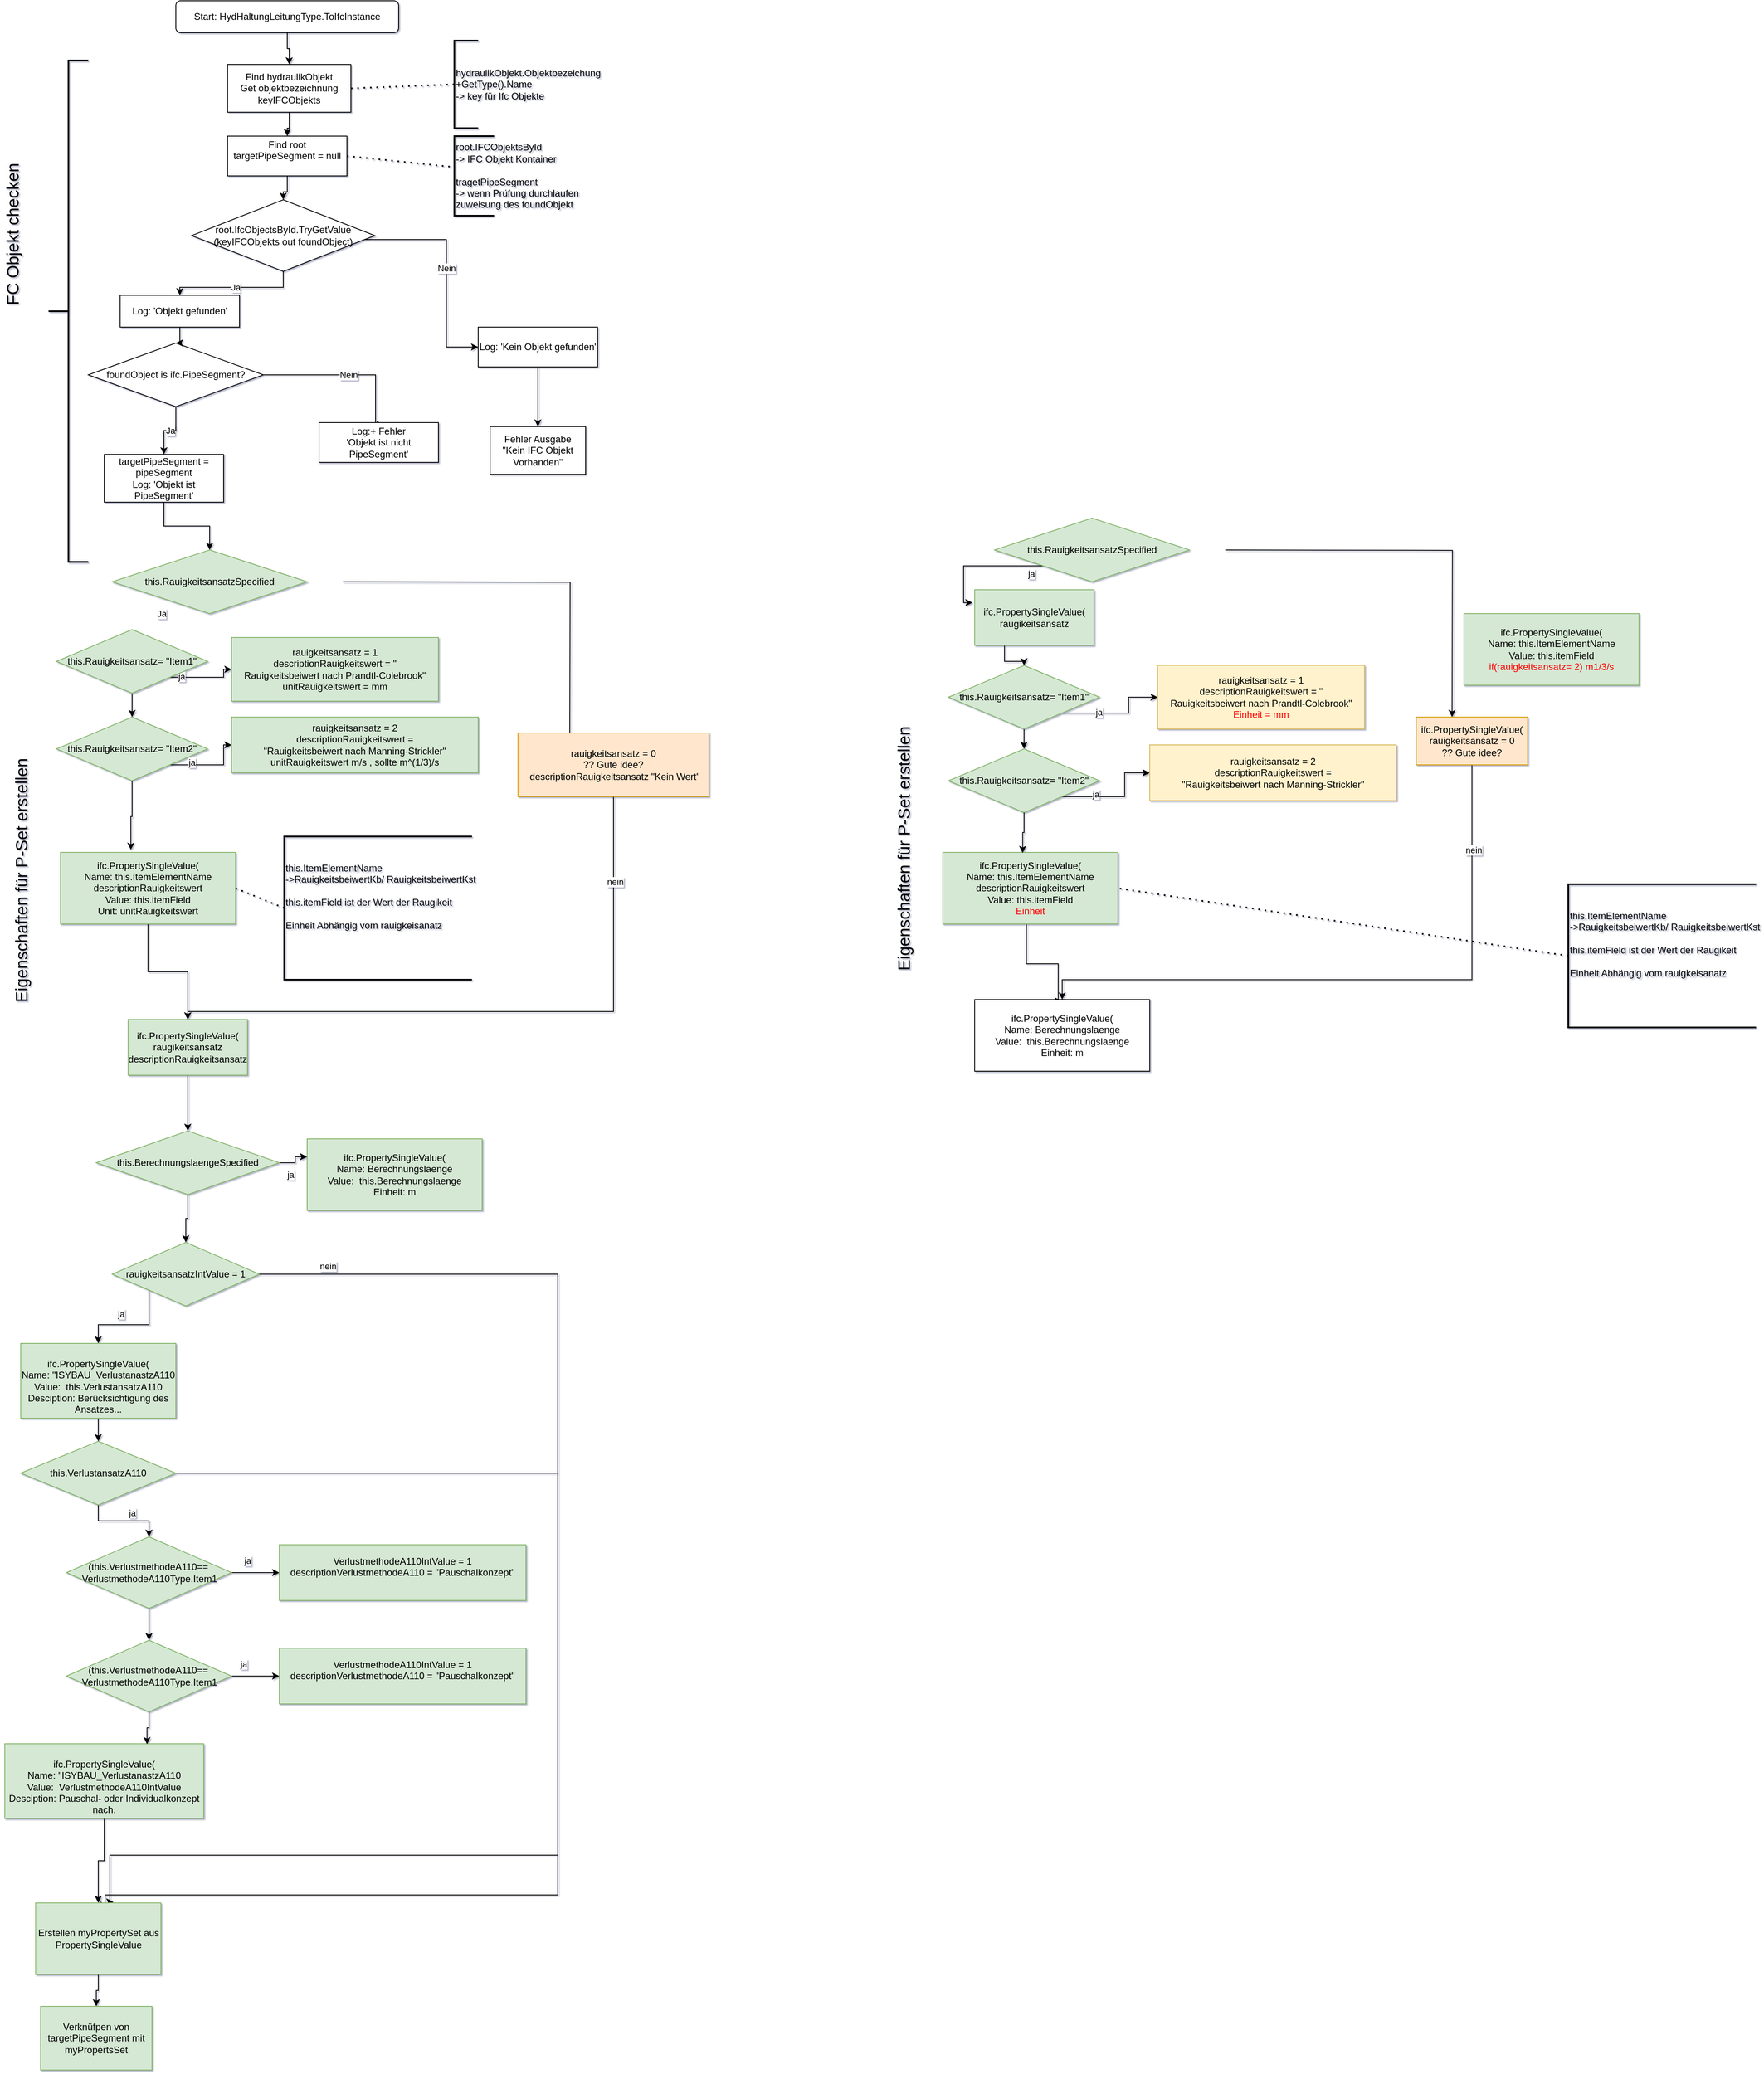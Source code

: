 <mxfile version="27.0.6">
  <diagram name="Page-1" id="I6leB8wDlI7fggWU5JeS">
    <mxGraphModel dx="1090" dy="679" grid="1" gridSize="10" guides="1" tooltips="1" connect="1" arrows="1" fold="1" page="1" pageScale="1" pageWidth="827" pageHeight="1169" math="0" shadow="1">
      <root>
        <mxCell id="0" />
        <mxCell id="1" parent="0" />
        <mxCell id="8WQwYC8tGG0bYnsITIaO-70" value="Start: HydHaltungLeitungType.ToIfcInstance" style="rounded=1;whiteSpace=wrap;html=1;" parent="1" vertex="1">
          <mxGeometry x="270" y="20" width="280" height="40" as="geometry" />
        </mxCell>
        <mxCell id="8WQwYC8tGG0bYnsITIaO-71" value="&lt;div&gt;Find hydraulikObjekt&lt;br&gt;Get objektbezeichnung&lt;br&gt;keyIFCObjekts&lt;/div&gt;" style="whiteSpace=wrap;html=1;" parent="1" vertex="1">
          <mxGeometry x="335" y="100" width="155" height="60" as="geometry" />
        </mxCell>
        <mxCell id="8WQwYC8tGG0bYnsITIaO-72" value="Find root &lt;br&gt;targetPipeSegment = null&lt;div&gt;&lt;br&gt;&lt;/div&gt;" style="whiteSpace=wrap;html=1;" parent="1" vertex="1">
          <mxGeometry x="335" y="190" width="150" height="50" as="geometry" />
        </mxCell>
        <mxCell id="8WQwYC8tGG0bYnsITIaO-73" value="root.IfcObjectsById.TryGetValue&lt;br&gt;(keyIFCObjekts out foundObject)" style="rhombus;whiteSpace=wrap;html=1;" parent="1" vertex="1">
          <mxGeometry x="290" y="270" width="230" height="90" as="geometry" />
        </mxCell>
        <mxCell id="8WQwYC8tGG0bYnsITIaO-75" value="Ja" style="edgeStyle=orthogonalEdgeStyle;rounded=0;orthogonalLoop=1;jettySize=auto;html=1;" parent="1" source="8WQwYC8tGG0bYnsITIaO-73" target="8WQwYC8tGG0bYnsITIaO-76" edge="1">
          <mxGeometry relative="1" as="geometry">
            <mxPoint x="410" y="360" as="sourcePoint" />
          </mxGeometry>
        </mxCell>
        <mxCell id="8WQwYC8tGG0bYnsITIaO-76" value="Log: &#39;Objekt gefunden&#39;" style="whiteSpace=wrap;html=1;" parent="1" vertex="1">
          <mxGeometry x="200" y="390" width="150" height="40" as="geometry" />
        </mxCell>
        <mxCell id="8WQwYC8tGG0bYnsITIaO-77" value="foundObject is ifc.PipeSegment?" style="rhombus;whiteSpace=wrap;html=1;" parent="1" vertex="1">
          <mxGeometry x="160" y="450" width="220" height="80" as="geometry" />
        </mxCell>
        <mxCell id="8WQwYC8tGG0bYnsITIaO-78" value="Ja" style="edgeStyle=orthogonalEdgeStyle;rounded=0;orthogonalLoop=1;jettySize=auto;html=1;" parent="1" source="8WQwYC8tGG0bYnsITIaO-77" target="8WQwYC8tGG0bYnsITIaO-79" edge="1">
          <mxGeometry relative="1" as="geometry">
            <mxPoint x="410" y="540" as="sourcePoint" />
          </mxGeometry>
        </mxCell>
        <mxCell id="8WQwYC8tGG0bYnsITIaO-79" value="targetPipeSegment = pipeSegment&lt;br&gt;Log: &#39;Objekt ist PipeSegment&#39;" style="whiteSpace=wrap;html=1;" parent="1" vertex="1">
          <mxGeometry x="180" y="590" width="150" height="60" as="geometry" />
        </mxCell>
        <mxCell id="8WQwYC8tGG0bYnsITIaO-80" value="Nein" style="edgeStyle=orthogonalEdgeStyle;rounded=0;orthogonalLoop=1;jettySize=auto;html=1;exitX=1;exitY=0.5;exitDx=0;exitDy=0;entryX=0.542;entryY=0.047;entryDx=0;entryDy=0;entryPerimeter=0;" parent="1" source="8WQwYC8tGG0bYnsITIaO-77" target="8WQwYC8tGG0bYnsITIaO-81" edge="1">
          <mxGeometry relative="1" as="geometry">
            <mxPoint x="303.75" y="500.0" as="sourcePoint" />
            <mxPoint x="521.25" y="559" as="targetPoint" />
            <Array as="points">
              <mxPoint x="521" y="490" />
            </Array>
          </mxGeometry>
        </mxCell>
        <mxCell id="8WQwYC8tGG0bYnsITIaO-81" value="Log:+ Fehler&lt;br&gt; &#39;Objekt ist nicht PipeSegment&#39;" style="whiteSpace=wrap;html=1;" parent="1" vertex="1">
          <mxGeometry x="450" y="550" width="150" height="50" as="geometry" />
        </mxCell>
        <mxCell id="8WQwYC8tGG0bYnsITIaO-82" value="Nein" style="edgeStyle=orthogonalEdgeStyle;rounded=0;orthogonalLoop=1;jettySize=auto;html=1;entryX=0;entryY=0.5;entryDx=0;entryDy=0;" parent="1" source="8WQwYC8tGG0bYnsITIaO-73" target="8WQwYC8tGG0bYnsITIaO-83" edge="1">
          <mxGeometry relative="1" as="geometry">
            <mxPoint x="520" y="320" as="sourcePoint" />
            <mxPoint x="610" y="320" as="targetPoint" />
            <Array as="points">
              <mxPoint x="610" y="320" />
              <mxPoint x="610" y="455" />
            </Array>
          </mxGeometry>
        </mxCell>
        <mxCell id="3h3WluHekqM8FcVTlRh4-4" value="" style="edgeStyle=orthogonalEdgeStyle;rounded=0;orthogonalLoop=1;jettySize=auto;html=1;" parent="1" source="8WQwYC8tGG0bYnsITIaO-83" target="3h3WluHekqM8FcVTlRh4-3" edge="1">
          <mxGeometry relative="1" as="geometry" />
        </mxCell>
        <mxCell id="8WQwYC8tGG0bYnsITIaO-83" value="Log: &#39;Kein Objekt gefunden&#39;" style="whiteSpace=wrap;html=1;" parent="1" vertex="1">
          <mxGeometry x="650" y="430" width="150" height="50" as="geometry" />
        </mxCell>
        <mxCell id="8WQwYC8tGG0bYnsITIaO-91" value="" style="edgeStyle=orthogonalEdgeStyle;rounded=0;orthogonalLoop=1;jettySize=auto;html=1;" parent="1" source="8WQwYC8tGG0bYnsITIaO-70" target="8WQwYC8tGG0bYnsITIaO-71" edge="1">
          <mxGeometry relative="1" as="geometry" />
        </mxCell>
        <mxCell id="8WQwYC8tGG0bYnsITIaO-92" value="" style="edgeStyle=orthogonalEdgeStyle;rounded=0;orthogonalLoop=1;jettySize=auto;html=1;" parent="1" source="8WQwYC8tGG0bYnsITIaO-71" target="8WQwYC8tGG0bYnsITIaO-72" edge="1">
          <mxGeometry relative="1" as="geometry" />
        </mxCell>
        <mxCell id="8WQwYC8tGG0bYnsITIaO-93" value="" style="edgeStyle=orthogonalEdgeStyle;rounded=0;orthogonalLoop=1;jettySize=auto;html=1;" parent="1" source="8WQwYC8tGG0bYnsITIaO-72" target="8WQwYC8tGG0bYnsITIaO-73" edge="1">
          <mxGeometry relative="1" as="geometry" />
        </mxCell>
        <mxCell id="8WQwYC8tGG0bYnsITIaO-94" value="" style="edgeStyle=orthogonalEdgeStyle;rounded=0;orthogonalLoop=1;jettySize=auto;html=1;" parent="1" source="8WQwYC8tGG0bYnsITIaO-76" target="8WQwYC8tGG0bYnsITIaO-77" edge="1">
          <mxGeometry relative="1" as="geometry" />
        </mxCell>
        <mxCell id="8WQwYC8tGG0bYnsITIaO-95" value="" style="edgeStyle=orthogonalEdgeStyle;rounded=0;orthogonalLoop=1;jettySize=auto;html=1;" parent="1" source="8WQwYC8tGG0bYnsITIaO-79" target="3h3WluHekqM8FcVTlRh4-9" edge="1">
          <mxGeometry relative="1" as="geometry">
            <mxPoint x="290" y="720" as="targetPoint" />
          </mxGeometry>
        </mxCell>
        <mxCell id="8WQwYC8tGG0bYnsITIaO-98" value="" style="edgeStyle=orthogonalEdgeStyle;rounded=0;orthogonalLoop=1;jettySize=auto;html=1;exitX=0.5;exitY=1;exitDx=0;exitDy=0;entryX=0.5;entryY=0;entryDx=0;entryDy=0;" parent="1" source="3h3WluHekqM8FcVTlRh4-91" target="3h3WluHekqM8FcVTlRh4-110" edge="1">
          <mxGeometry relative="1" as="geometry">
            <mxPoint x="180" y="2320" as="sourcePoint" />
          </mxGeometry>
        </mxCell>
        <mxCell id="8WQwYC8tGG0bYnsITIaO-101" value="&lt;br&gt;&lt;br&gt;hydraulikObjekt.Objektbezeichung&lt;br&gt;+GetType().Name&lt;br&gt;&lt;div&gt;-&amp;gt; key für Ifc Objekte&lt;/div&gt;&lt;div&gt;&lt;br&gt;&lt;/div&gt;&lt;div&gt;&lt;br&gt;&lt;/div&gt;" style="strokeWidth=2;html=1;shape=mxgraph.flowchart.annotation_1;align=left;pointerEvents=1;" parent="1" vertex="1">
          <mxGeometry x="620" y="70" width="30" height="110" as="geometry" />
        </mxCell>
        <mxCell id="8WQwYC8tGG0bYnsITIaO-103" value="root.IFCObjektsById&lt;br&gt;-&amp;gt; IFC Objekt Kontainer&lt;br&gt;&lt;br&gt;tragetPipeSegment &lt;br&gt;-&amp;gt; wenn Prüfung durchlaufen &lt;br&gt;zuweisung des foundObjekt" style="strokeWidth=2;html=1;shape=mxgraph.flowchart.annotation_1;align=left;pointerEvents=1;" parent="1" vertex="1">
          <mxGeometry x="620" y="190" width="50" height="100" as="geometry" />
        </mxCell>
        <mxCell id="8WQwYC8tGG0bYnsITIaO-104" value="" style="endArrow=none;dashed=1;html=1;dashPattern=1 3;strokeWidth=2;rounded=0;entryX=-0.047;entryY=0.387;entryDx=0;entryDy=0;entryPerimeter=0;exitX=1;exitY=0.5;exitDx=0;exitDy=0;" parent="1" source="8WQwYC8tGG0bYnsITIaO-72" target="8WQwYC8tGG0bYnsITIaO-103" edge="1">
          <mxGeometry width="50" height="50" relative="1" as="geometry">
            <mxPoint x="510" y="350" as="sourcePoint" />
            <mxPoint x="560" y="300" as="targetPoint" />
          </mxGeometry>
        </mxCell>
        <mxCell id="8WQwYC8tGG0bYnsITIaO-105" value="" style="endArrow=none;dashed=1;html=1;dashPattern=1 3;strokeWidth=2;rounded=0;exitX=1;exitY=0.5;exitDx=0;exitDy=0;entryX=0;entryY=0.5;entryDx=0;entryDy=0;entryPerimeter=0;" parent="1" source="8WQwYC8tGG0bYnsITIaO-71" target="8WQwYC8tGG0bYnsITIaO-101" edge="1">
          <mxGeometry width="50" height="50" relative="1" as="geometry">
            <mxPoint x="510" y="130" as="sourcePoint" />
            <mxPoint x="600" y="150" as="targetPoint" />
          </mxGeometry>
        </mxCell>
        <mxCell id="3h3WluHekqM8FcVTlRh4-3" value="Fehler Ausgabe&lt;br&gt;&quot;Kein IFC Objekt Vorhanden&quot;" style="whiteSpace=wrap;html=1;" parent="1" vertex="1">
          <mxGeometry x="665" y="555" width="120" height="60" as="geometry" />
        </mxCell>
        <mxCell id="3h3WluHekqM8FcVTlRh4-6" value="" style="strokeWidth=2;html=1;shape=mxgraph.flowchart.annotation_2;align=left;labelPosition=right;pointerEvents=1;" parent="1" vertex="1">
          <mxGeometry x="110" y="95" width="50" height="630" as="geometry" />
        </mxCell>
        <mxCell id="3h3WluHekqM8FcVTlRh4-7" value="&lt;font style=&quot;font-size: 21px;&quot;&gt;Vorhandnes IFC Objekt checken&lt;/font&gt;" style="text;html=1;align=center;verticalAlign=middle;whiteSpace=wrap;rounded=0;rotation=-90;" parent="1" vertex="1">
          <mxGeometry x="-130" y="360" width="388.93" height="30" as="geometry" />
        </mxCell>
        <mxCell id="3h3WluHekqM8FcVTlRh4-8" value="&lt;font style=&quot;font-size: 21px;&quot;&gt;Eigenschaften für P-Set erstellen&lt;/font&gt;" style="text;html=1;align=center;verticalAlign=middle;whiteSpace=wrap;rounded=0;rotation=-90;" parent="1" vertex="1">
          <mxGeometry x="-118.93" y="1110" width="388.93" height="30" as="geometry" />
        </mxCell>
        <mxCell id="3h3WluHekqM8FcVTlRh4-11" value="Ja" style="edgeStyle=orthogonalEdgeStyle;rounded=0;orthogonalLoop=1;jettySize=auto;html=1;exitX=0;exitY=1;exitDx=0;exitDy=0;" parent="1" source="3h3WluHekqM8FcVTlRh4-9" target="3h3WluHekqM8FcVTlRh4-13" edge="1">
          <mxGeometry relative="1" as="geometry">
            <mxPoint x="250" y="860" as="targetPoint" />
            <Array as="points">
              <mxPoint x="270" y="770" />
              <mxPoint x="270" y="790" />
              <mxPoint x="215" y="790" />
            </Array>
          </mxGeometry>
        </mxCell>
        <mxCell id="3h3WluHekqM8FcVTlRh4-34" style="rounded=0;orthogonalLoop=1;jettySize=auto;html=1;exitX=0.5;exitY=1;exitDx=0;exitDy=0;entryX=0.5;entryY=0;entryDx=0;entryDy=0;edgeStyle=elbowEdgeStyle;elbow=vertical;" parent="1" source="3h3WluHekqM8FcVTlRh4-40" target="3h3WluHekqM8FcVTlRh4-25" edge="1">
          <mxGeometry relative="1" as="geometry">
            <mxPoint x="240" y="1600" as="targetPoint" />
            <Array as="points">
              <mxPoint x="500" y="1290" />
            </Array>
          </mxGeometry>
        </mxCell>
        <mxCell id="3h3WluHekqM8FcVTlRh4-35" value="nein" style="edgeLabel;html=1;align=center;verticalAlign=middle;resizable=0;points=[];" parent="3h3WluHekqM8FcVTlRh4-34" vertex="1" connectable="0">
          <mxGeometry x="-0.737" y="2" relative="1" as="geometry">
            <mxPoint as="offset" />
          </mxGeometry>
        </mxCell>
        <mxCell id="3h3WluHekqM8FcVTlRh4-41" style="edgeStyle=orthogonalEdgeStyle;rounded=0;orthogonalLoop=1;jettySize=auto;html=1;entryX=0.5;entryY=0;entryDx=0;entryDy=0;" parent="1" edge="1">
          <mxGeometry relative="1" as="geometry">
            <mxPoint x="480.0" y="750" as="sourcePoint" />
            <mxPoint x="765" y="960" as="targetPoint" />
          </mxGeometry>
        </mxCell>
        <mxCell id="3h3WluHekqM8FcVTlRh4-9" value="this.RauigkeitsansatzSpecified" style="rhombus;whiteSpace=wrap;html=1;fillColor=#d5e8d4;strokeColor=#82b366;" parent="1" vertex="1">
          <mxGeometry x="190" y="710" width="245" height="80" as="geometry" />
        </mxCell>
        <mxCell id="3h3WluHekqM8FcVTlRh4-14" style="edgeStyle=orthogonalEdgeStyle;rounded=0;orthogonalLoop=1;jettySize=auto;html=1;exitX=0;exitY=1;exitDx=0;exitDy=0;" parent="1" source="3h3WluHekqM8FcVTlRh4-13" target="3h3WluHekqM8FcVTlRh4-17" edge="1">
          <mxGeometry relative="1" as="geometry">
            <mxPoint x="160" y="910" as="targetPoint" />
          </mxGeometry>
        </mxCell>
        <mxCell id="3h3WluHekqM8FcVTlRh4-16" value="ja" style="edgeLabel;html=1;align=center;verticalAlign=middle;resizable=0;points=[];" parent="3h3WluHekqM8FcVTlRh4-14" vertex="1" connectable="0">
          <mxGeometry x="0.2" y="1" relative="1" as="geometry">
            <mxPoint as="offset" />
          </mxGeometry>
        </mxCell>
        <mxCell id="3h3WluHekqM8FcVTlRh4-76" style="edgeStyle=orthogonalEdgeStyle;rounded=0;orthogonalLoop=1;jettySize=auto;html=1;exitX=0.5;exitY=1;exitDx=0;exitDy=0;entryX=0.5;entryY=0;entryDx=0;entryDy=0;" parent="1" source="3h3WluHekqM8FcVTlRh4-13" target="3h3WluHekqM8FcVTlRh4-19" edge="1">
          <mxGeometry relative="1" as="geometry" />
        </mxCell>
        <mxCell id="3h3WluHekqM8FcVTlRh4-13" value="this.Rauigkeitsansatz= &quot;Item1&quot;" style="rhombus;whiteSpace=wrap;html=1;fillColor=#d5e8d4;strokeColor=#82b366;" parent="1" vertex="1">
          <mxGeometry x="120" y="810" width="190" height="80" as="geometry" />
        </mxCell>
        <mxCell id="3h3WluHekqM8FcVTlRh4-17" value="rauigkeitsansatz = 1&lt;br&gt;descriptionRauigkeitswert = &quot;&lt;br&gt;&lt;div class=&quot;TabZelleklein&quot; id=&quot;802660&quot;&gt;Rauigkeitsbeiwert nach Prandtl-Colebrook&quot;&lt;/div&gt;&lt;div class=&quot;TabZelleklein&quot;&gt;unitRauigkeitswert = mm&lt;/div&gt;" style="rounded=0;whiteSpace=wrap;html=1;fillColor=#d5e8d4;strokeColor=#82b366;" parent="1" vertex="1">
          <mxGeometry x="340" y="820" width="260" height="80" as="geometry" />
        </mxCell>
        <mxCell id="3h3WluHekqM8FcVTlRh4-20" style="edgeStyle=orthogonalEdgeStyle;rounded=0;orthogonalLoop=1;jettySize=auto;html=1;exitX=0;exitY=1;exitDx=0;exitDy=0;" parent="1" source="3h3WluHekqM8FcVTlRh4-19" target="3h3WluHekqM8FcVTlRh4-21" edge="1">
          <mxGeometry relative="1" as="geometry">
            <mxPoint x="217.714" y="1180" as="targetPoint" />
          </mxGeometry>
        </mxCell>
        <mxCell id="3h3WluHekqM8FcVTlRh4-22" value="ja" style="edgeLabel;html=1;align=center;verticalAlign=middle;resizable=0;points=[];" parent="3h3WluHekqM8FcVTlRh4-20" vertex="1" connectable="0">
          <mxGeometry x="-0.192" y="2" relative="1" as="geometry">
            <mxPoint x="42" y="-1" as="offset" />
          </mxGeometry>
        </mxCell>
        <mxCell id="3h3WluHekqM8FcVTlRh4-19" value="this.Rauigkeitsansatz= &quot;Item2&quot;" style="rhombus;whiteSpace=wrap;html=1;fillColor=#d5e8d4;strokeColor=#82b366;" parent="1" vertex="1">
          <mxGeometry x="120" y="920" width="190" height="80" as="geometry" />
        </mxCell>
        <mxCell id="3h3WluHekqM8FcVTlRh4-21" value="rauigkeitsansatz = 2&lt;br&gt;&lt;div class=&quot;TabZelleklein&quot; id=&quot;866396&quot;&gt;descriptionRauigkeitswert = &lt;br&gt;&quot;Rauigkeitsbeiwert nach Manning-Strickler&quot;&lt;br&gt;unitRauigkeitswert m/s , sollte m^(1/3)/s&lt;/div&gt;" style="rounded=0;whiteSpace=wrap;html=1;fillColor=#d5e8d4;strokeColor=#82b366;" parent="1" vertex="1">
          <mxGeometry x="340" y="920" width="310" height="70" as="geometry" />
        </mxCell>
        <mxCell id="3h3WluHekqM8FcVTlRh4-86" style="edgeStyle=orthogonalEdgeStyle;rounded=0;orthogonalLoop=1;jettySize=auto;html=1;entryX=0.5;entryY=0;entryDx=0;entryDy=0;" parent="1" source="3h3WluHekqM8FcVTlRh4-25" target="3h3WluHekqM8FcVTlRh4-85" edge="1">
          <mxGeometry relative="1" as="geometry" />
        </mxCell>
        <mxCell id="3h3WluHekqM8FcVTlRh4-25" value="ifc.PropertySingleValue(&lt;br&gt;&lt;div&gt;raugikeitsansatz&lt;/div&gt;&lt;div&gt;descriptionRauigkeitsansatz &lt;br&gt;&lt;/div&gt;" style="rounded=0;whiteSpace=wrap;html=1;fillColor=#d5e8d4;strokeColor=#82b366;" parent="1" vertex="1">
          <mxGeometry x="210" y="1300" width="150" height="70" as="geometry" />
        </mxCell>
        <mxCell id="3h3WluHekqM8FcVTlRh4-78" style="edgeStyle=orthogonalEdgeStyle;rounded=0;orthogonalLoop=1;jettySize=auto;html=1;entryX=0.5;entryY=0;entryDx=0;entryDy=0;" parent="1" source="3h3WluHekqM8FcVTlRh4-26" target="3h3WluHekqM8FcVTlRh4-25" edge="1">
          <mxGeometry relative="1" as="geometry" />
        </mxCell>
        <mxCell id="3h3WluHekqM8FcVTlRh4-26" value="ifc.PropertySingleValue(&lt;br&gt;Name: this.ItemElementName&lt;br&gt;descriptionRauigkeitswert &lt;br&gt;&lt;div&gt;Value: this.itemField&lt;/div&gt;&lt;div&gt;Unit: unitRauigkeitswert&lt;/div&gt;" style="whiteSpace=wrap;html=1;rounded=0;fillColor=#d5e8d4;strokeColor=#82b366;" parent="1" vertex="1">
          <mxGeometry x="125" y="1090" width="220" height="90" as="geometry" />
        </mxCell>
        <mxCell id="3h3WluHekqM8FcVTlRh4-31" value="this.ItemElementName &lt;br&gt;&lt;div&gt; -&amp;gt;RauigkeitsbeiwertKb/ RauigkeitsbeiwertKst &lt;br&gt;&lt;/div&gt;&lt;div&gt;&lt;br&gt;&lt;/div&gt;&lt;div&gt;this.itemField ist der Wert der Raugikeit&lt;br&gt;&lt;br&gt;Einheit Abhängig vom rauigkeisanatz&lt;br&gt;&lt;br&gt;&lt;br&gt;&lt;/div&gt;" style="strokeWidth=2;html=1;shape=mxgraph.flowchart.annotation_1;align=left;pointerEvents=1;" parent="1" vertex="1">
          <mxGeometry x="406.2" y="1070" width="236" height="180" as="geometry" />
        </mxCell>
        <mxCell id="3h3WluHekqM8FcVTlRh4-33" value="" style="endArrow=none;dashed=1;html=1;dashPattern=1 3;strokeWidth=2;rounded=0;entryX=1;entryY=0.5;entryDx=0;entryDy=0;exitX=0;exitY=0.5;exitDx=0;exitDy=0;exitPerimeter=0;" parent="1" source="3h3WluHekqM8FcVTlRh4-31" target="3h3WluHekqM8FcVTlRh4-26" edge="1">
          <mxGeometry width="50" height="50" relative="1" as="geometry">
            <mxPoint x="756.2" y="1065" as="sourcePoint" />
            <mxPoint x="806.2" y="1015" as="targetPoint" />
          </mxGeometry>
        </mxCell>
        <mxCell id="3h3WluHekqM8FcVTlRh4-36" value="ifc.PropertySingleValue(&lt;br&gt;Name: Berechnungslaenge&lt;br&gt;Value:&amp;nbsp; this.Berechnungslaenge&lt;br&gt;Einheit: m" style="whiteSpace=wrap;html=1;rounded=0;fillColor=#d5e8d4;strokeColor=#82b366;" parent="1" vertex="1">
          <mxGeometry x="435" y="1450" width="220" height="90" as="geometry" />
        </mxCell>
        <mxCell id="3h3WluHekqM8FcVTlRh4-40" value="rauigkeitsansatz = 0&lt;br&gt;?? Gute idee?&lt;br&gt;&amp;nbsp;descriptionRauigkeitsansatz &quot;Kein Wert&quot;" style="rounded=0;whiteSpace=wrap;html=1;fillColor=#ffe6cc;strokeColor=#d79b00;" parent="1" vertex="1">
          <mxGeometry x="700" y="940" width="240" height="80" as="geometry" />
        </mxCell>
        <mxCell id="3h3WluHekqM8FcVTlRh4-45" value="&lt;font style=&quot;font-size: 21px;&quot;&gt;Eigenschaften für P-Set erstellen&lt;/font&gt;" style="text;html=1;align=center;verticalAlign=middle;whiteSpace=wrap;rounded=0;rotation=-90;" parent="1" vertex="1">
          <mxGeometry x="990" y="1070" width="388.93" height="30" as="geometry" />
        </mxCell>
        <mxCell id="3h3WluHekqM8FcVTlRh4-49" style="edgeStyle=orthogonalEdgeStyle;rounded=0;orthogonalLoop=1;jettySize=auto;html=1;exitX=0;exitY=1;exitDx=0;exitDy=0;entryX=-0.018;entryY=0.233;entryDx=0;entryDy=0;entryPerimeter=0;" parent="1" source="3h3WluHekqM8FcVTlRh4-54" target="3h3WluHekqM8FcVTlRh4-64" edge="1">
          <mxGeometry relative="1" as="geometry">
            <mxPoint x="1248.93" y="990" as="targetPoint" />
            <mxPoint x="1370.15" y="730" as="sourcePoint" />
            <Array as="points">
              <mxPoint x="1260" y="730" />
              <mxPoint x="1260" y="776" />
            </Array>
          </mxGeometry>
        </mxCell>
        <mxCell id="3h3WluHekqM8FcVTlRh4-50" value="ja" style="edgeLabel;html=1;align=center;verticalAlign=middle;resizable=0;points=[];" parent="3h3WluHekqM8FcVTlRh4-49" vertex="1" connectable="0">
          <mxGeometry x="-0.747" y="1" relative="1" as="geometry">
            <mxPoint x="5" y="9" as="offset" />
          </mxGeometry>
        </mxCell>
        <mxCell id="3h3WluHekqM8FcVTlRh4-51" style="rounded=0;orthogonalLoop=1;jettySize=auto;html=1;exitX=0.5;exitY=1;exitDx=0;exitDy=0;entryX=0.5;entryY=0;entryDx=0;entryDy=0;edgeStyle=elbowEdgeStyle;elbow=vertical;" parent="1" source="3h3WluHekqM8FcVTlRh4-70" target="3h3WluHekqM8FcVTlRh4-69" edge="1">
          <mxGeometry relative="1" as="geometry">
            <mxPoint x="1348.93" y="1560" as="targetPoint" />
            <Array as="points">
              <mxPoint x="1608.93" y="1250" />
            </Array>
          </mxGeometry>
        </mxCell>
        <mxCell id="3h3WluHekqM8FcVTlRh4-52" value="nein" style="edgeLabel;html=1;align=center;verticalAlign=middle;resizable=0;points=[];" parent="3h3WluHekqM8FcVTlRh4-51" vertex="1" connectable="0">
          <mxGeometry x="-0.737" y="2" relative="1" as="geometry">
            <mxPoint as="offset" />
          </mxGeometry>
        </mxCell>
        <mxCell id="3h3WluHekqM8FcVTlRh4-53" style="edgeStyle=orthogonalEdgeStyle;rounded=0;orthogonalLoop=1;jettySize=auto;html=1;entryX=0.5;entryY=0;entryDx=0;entryDy=0;" parent="1" edge="1">
          <mxGeometry relative="1" as="geometry">
            <mxPoint x="1588.93" y="710" as="sourcePoint" />
            <mxPoint x="1873.93" y="920" as="targetPoint" />
          </mxGeometry>
        </mxCell>
        <mxCell id="3h3WluHekqM8FcVTlRh4-54" value="this.RauigkeitsansatzSpecified" style="rhombus;whiteSpace=wrap;html=1;fillColor=#d5e8d4;strokeColor=#82b366;" parent="1" vertex="1">
          <mxGeometry x="1298.93" y="670" width="245" height="80" as="geometry" />
        </mxCell>
        <mxCell id="3h3WluHekqM8FcVTlRh4-55" style="edgeStyle=orthogonalEdgeStyle;rounded=0;orthogonalLoop=1;jettySize=auto;html=1;exitX=0;exitY=1;exitDx=0;exitDy=0;" parent="1" source="3h3WluHekqM8FcVTlRh4-57" target="3h3WluHekqM8FcVTlRh4-58" edge="1">
          <mxGeometry relative="1" as="geometry">
            <mxPoint x="708.93" y="1140" as="targetPoint" />
          </mxGeometry>
        </mxCell>
        <mxCell id="3h3WluHekqM8FcVTlRh4-56" value="ja" style="edgeLabel;html=1;align=center;verticalAlign=middle;resizable=0;points=[];" parent="3h3WluHekqM8FcVTlRh4-55" vertex="1" connectable="0">
          <mxGeometry x="0.2" y="1" relative="1" as="geometry">
            <mxPoint as="offset" />
          </mxGeometry>
        </mxCell>
        <mxCell id="3h3WluHekqM8FcVTlRh4-74" style="edgeStyle=orthogonalEdgeStyle;rounded=0;orthogonalLoop=1;jettySize=auto;html=1;exitX=0.5;exitY=1;exitDx=0;exitDy=0;entryX=0.5;entryY=0;entryDx=0;entryDy=0;" parent="1" source="3h3WluHekqM8FcVTlRh4-57" target="3h3WluHekqM8FcVTlRh4-61" edge="1">
          <mxGeometry relative="1" as="geometry" />
        </mxCell>
        <mxCell id="3h3WluHekqM8FcVTlRh4-57" value="this.Rauigkeitsansatz= &quot;Item1&quot;" style="rhombus;whiteSpace=wrap;html=1;fillColor=#d5e8d4;strokeColor=#82b366;" parent="1" vertex="1">
          <mxGeometry x="1241" y="855" width="190" height="80" as="geometry" />
        </mxCell>
        <mxCell id="3h3WluHekqM8FcVTlRh4-58" value="rauigkeitsansatz = 1&lt;br&gt;descriptionRauigkeitswert = &quot;&lt;br&gt;&lt;div class=&quot;TabZelleklein&quot; id=&quot;802660&quot;&gt;Rauigkeitsbeiwert nach Prandtl-Colebrook&quot;&lt;/div&gt;&lt;span style=&quot;color: light-dark(rgb(255, 0, 0), rgb(237, 237, 237));&quot;&gt;Einheit = mm&lt;/span&gt;" style="rounded=0;whiteSpace=wrap;html=1;fillColor=#fff2cc;strokeColor=#d6b656;" parent="1" vertex="1">
          <mxGeometry x="1503.93" y="855" width="260" height="80" as="geometry" />
        </mxCell>
        <mxCell id="3h3WluHekqM8FcVTlRh4-59" style="edgeStyle=orthogonalEdgeStyle;rounded=0;orthogonalLoop=1;jettySize=auto;html=1;exitX=0;exitY=1;exitDx=0;exitDy=0;" parent="1" source="3h3WluHekqM8FcVTlRh4-61" target="3h3WluHekqM8FcVTlRh4-62" edge="1">
          <mxGeometry relative="1" as="geometry">
            <mxPoint x="1326.644" y="1140" as="targetPoint" />
          </mxGeometry>
        </mxCell>
        <mxCell id="3h3WluHekqM8FcVTlRh4-60" value="ja" style="edgeLabel;html=1;align=center;verticalAlign=middle;resizable=0;points=[];" parent="3h3WluHekqM8FcVTlRh4-59" vertex="1" connectable="0">
          <mxGeometry x="-0.192" y="2" relative="1" as="geometry">
            <mxPoint x="42" y="-1" as="offset" />
          </mxGeometry>
        </mxCell>
        <mxCell id="3h3WluHekqM8FcVTlRh4-61" value="this.Rauigkeitsansatz= &quot;Item2&quot;" style="rhombus;whiteSpace=wrap;html=1;fillColor=#d5e8d4;strokeColor=#82b366;" parent="1" vertex="1">
          <mxGeometry x="1241" y="960" width="190" height="80" as="geometry" />
        </mxCell>
        <mxCell id="3h3WluHekqM8FcVTlRh4-62" value="rauigkeitsansatz = 2&lt;br&gt;&lt;div class=&quot;TabZelleklein&quot; id=&quot;866396&quot;&gt;descriptionRauigkeitswert = &lt;br&gt;&quot;Rauigkeitsbeiwert nach Manning-Strickler&quot;&lt;/div&gt;" style="rounded=0;whiteSpace=wrap;html=1;fillColor=#fff2cc;strokeColor=#d6b656;" parent="1" vertex="1">
          <mxGeometry x="1493.93" y="955" width="310" height="70" as="geometry" />
        </mxCell>
        <mxCell id="3h3WluHekqM8FcVTlRh4-73" style="edgeStyle=orthogonalEdgeStyle;rounded=0;orthogonalLoop=1;jettySize=auto;html=1;exitX=0.25;exitY=1;exitDx=0;exitDy=0;" parent="1" source="3h3WluHekqM8FcVTlRh4-64" target="3h3WluHekqM8FcVTlRh4-57" edge="1">
          <mxGeometry relative="1" as="geometry" />
        </mxCell>
        <mxCell id="3h3WluHekqM8FcVTlRh4-64" value="ifc.PropertySingleValue(&lt;br&gt;raugikeitsansatz" style="rounded=0;whiteSpace=wrap;html=1;fillColor=#d5e8d4;strokeColor=#82b366;" parent="1" vertex="1">
          <mxGeometry x="1273.93" y="760" width="150" height="70" as="geometry" />
        </mxCell>
        <mxCell id="3h3WluHekqM8FcVTlRh4-65" value="" style="edgeStyle=orthogonalEdgeStyle;rounded=0;orthogonalLoop=1;jettySize=auto;html=1;entryX=0.498;entryY=0.019;entryDx=0;entryDy=0;entryPerimeter=0;" parent="1" source="3h3WluHekqM8FcVTlRh4-66" target="3h3WluHekqM8FcVTlRh4-69" edge="1">
          <mxGeometry relative="1" as="geometry">
            <mxPoint x="1379.93" y="1270" as="targetPoint" />
            <Array as="points">
              <mxPoint x="1338.93" y="1230" />
              <mxPoint x="1378.93" y="1230" />
              <mxPoint x="1378.93" y="1277" />
            </Array>
          </mxGeometry>
        </mxCell>
        <mxCell id="3h3WluHekqM8FcVTlRh4-66" value="ifc.PropertySingleValue(&lt;br&gt;Name: this.ItemElementName&lt;br&gt;descriptionRauigkeitswert &lt;br&gt;Value: this.itemField&lt;br&gt;&lt;span style=&quot;color: light-dark(rgb(255, 0, 0), rgb(237, 237, 237));&quot;&gt;Einheit&lt;/span&gt;" style="whiteSpace=wrap;html=1;rounded=0;fillColor=#d5e8d4;strokeColor=#82b366;" parent="1" vertex="1">
          <mxGeometry x="1233.93" y="1090" width="220" height="90" as="geometry" />
        </mxCell>
        <mxCell id="3h3WluHekqM8FcVTlRh4-67" value="this.ItemElementName &lt;br&gt;&lt;div&gt; -&amp;gt;RauigkeitsbeiwertKb/ RauigkeitsbeiwertKst &lt;br&gt;&lt;/div&gt;&lt;div&gt;&lt;br&gt;&lt;/div&gt;&lt;div&gt;this.itemField ist der Wert der Raugikeit&lt;br&gt;&lt;br&gt;Einheit Abhängig vom rauigkeisanatz&lt;br&gt;&lt;br&gt;&lt;br&gt;&lt;/div&gt;" style="strokeWidth=2;html=1;shape=mxgraph.flowchart.annotation_1;align=left;pointerEvents=1;" parent="1" vertex="1">
          <mxGeometry x="2020" y="1130" width="236" height="180" as="geometry" />
        </mxCell>
        <mxCell id="3h3WluHekqM8FcVTlRh4-68" value="" style="endArrow=none;dashed=1;html=1;dashPattern=1 3;strokeWidth=2;rounded=0;entryX=1;entryY=0.5;entryDx=0;entryDy=0;exitX=0;exitY=0.5;exitDx=0;exitDy=0;exitPerimeter=0;" parent="1" source="3h3WluHekqM8FcVTlRh4-67" target="3h3WluHekqM8FcVTlRh4-66" edge="1">
          <mxGeometry width="50" height="50" relative="1" as="geometry">
            <mxPoint x="1865.13" y="1025" as="sourcePoint" />
            <mxPoint x="1915.13" y="975" as="targetPoint" />
          </mxGeometry>
        </mxCell>
        <mxCell id="3h3WluHekqM8FcVTlRh4-69" value="ifc.PropertySingleValue(&lt;br&gt;Name: Berechnungslaenge&lt;br&gt;Value:&amp;nbsp; this.Berechnungslaenge&lt;br&gt;Einheit: m" style="whiteSpace=wrap;html=1;rounded=0;" parent="1" vertex="1">
          <mxGeometry x="1273.93" y="1275" width="220" height="90" as="geometry" />
        </mxCell>
        <mxCell id="3h3WluHekqM8FcVTlRh4-70" value="ifc.PropertySingleValue(&lt;br&gt;rauigkeitsansatz = 0&lt;br&gt;?? Gute idee?" style="rounded=0;whiteSpace=wrap;html=1;fillColor=#ffe6cc;strokeColor=#d79b00;" parent="1" vertex="1">
          <mxGeometry x="1828.93" y="920" width="140" height="60" as="geometry" />
        </mxCell>
        <mxCell id="3h3WluHekqM8FcVTlRh4-71" value="ifc.PropertySingleValue(&lt;br&gt;Name: this.ItemElementName&lt;br&gt;Value: this.itemField&lt;span style=&quot;color: light-dark(rgb(255, 0, 0), rgb(237, 237, 237));&quot;&gt;&lt;br&gt;if(rauigkeitsansatz= 2) m&lt;span class=&quot;Hoch&quot;&gt;1/3&lt;/span&gt;/s&lt;/span&gt;" style="whiteSpace=wrap;html=1;rounded=0;fillColor=#d5e8d4;strokeColor=#82b366;" parent="1" vertex="1">
          <mxGeometry x="1888.93" y="790" width="220" height="90" as="geometry" />
        </mxCell>
        <mxCell id="3h3WluHekqM8FcVTlRh4-75" style="edgeStyle=orthogonalEdgeStyle;rounded=0;orthogonalLoop=1;jettySize=auto;html=1;exitX=0.5;exitY=1;exitDx=0;exitDy=0;entryX=0.456;entryY=0.009;entryDx=0;entryDy=0;entryPerimeter=0;" parent="1" source="3h3WluHekqM8FcVTlRh4-61" target="3h3WluHekqM8FcVTlRh4-66" edge="1">
          <mxGeometry relative="1" as="geometry" />
        </mxCell>
        <mxCell id="3h3WluHekqM8FcVTlRh4-77" style="edgeStyle=orthogonalEdgeStyle;rounded=0;orthogonalLoop=1;jettySize=auto;html=1;exitX=0.5;exitY=1;exitDx=0;exitDy=0;entryX=0.402;entryY=-0.036;entryDx=0;entryDy=0;entryPerimeter=0;" parent="1" source="3h3WluHekqM8FcVTlRh4-19" target="3h3WluHekqM8FcVTlRh4-26" edge="1">
          <mxGeometry relative="1" as="geometry" />
        </mxCell>
        <mxCell id="3h3WluHekqM8FcVTlRh4-94" style="edgeStyle=orthogonalEdgeStyle;rounded=0;orthogonalLoop=1;jettySize=auto;html=1;exitX=0;exitY=1;exitDx=0;exitDy=0;entryX=0.5;entryY=0;entryDx=0;entryDy=0;" parent="1" source="3h3WluHekqM8FcVTlRh4-81" target="3h3WluHekqM8FcVTlRh4-93" edge="1">
          <mxGeometry relative="1" as="geometry" />
        </mxCell>
        <mxCell id="3h3WluHekqM8FcVTlRh4-117" value="ja" style="edgeLabel;html=1;align=center;verticalAlign=middle;resizable=0;points=[];" parent="3h3WluHekqM8FcVTlRh4-94" vertex="1" connectable="0">
          <mxGeometry x="0.081" y="-5" relative="1" as="geometry">
            <mxPoint x="-9" y="-9" as="offset" />
          </mxGeometry>
        </mxCell>
        <mxCell id="3h3WluHekqM8FcVTlRh4-81" value="rauigkeitsansatzIntValue = 1" style="rhombus;whiteSpace=wrap;html=1;fillColor=#d5e8d4;strokeColor=#82b366;" parent="1" vertex="1">
          <mxGeometry x="190" y="1580" width="185" height="80" as="geometry" />
        </mxCell>
        <mxCell id="3h3WluHekqM8FcVTlRh4-98" style="edgeStyle=orthogonalEdgeStyle;rounded=0;orthogonalLoop=1;jettySize=auto;html=1;" parent="1" source="3h3WluHekqM8FcVTlRh4-84" target="3h3WluHekqM8FcVTlRh4-99" edge="1">
          <mxGeometry relative="1" as="geometry">
            <mxPoint x="172.5" y="1990" as="targetPoint" />
          </mxGeometry>
        </mxCell>
        <mxCell id="3h3WluHekqM8FcVTlRh4-115" value="ja" style="edgeLabel;html=1;align=center;verticalAlign=middle;resizable=0;points=[];" parent="3h3WluHekqM8FcVTlRh4-98" vertex="1" connectable="0">
          <mxGeometry x="-0.099" y="2" relative="1" as="geometry">
            <mxPoint x="16" y="-8" as="offset" />
          </mxGeometry>
        </mxCell>
        <mxCell id="3h3WluHekqM8FcVTlRh4-116" style="edgeStyle=orthogonalEdgeStyle;rounded=0;orthogonalLoop=1;jettySize=auto;html=1;entryX=0.621;entryY=-0.013;entryDx=0;entryDy=0;entryPerimeter=0;" parent="1" source="3h3WluHekqM8FcVTlRh4-84" target="3h3WluHekqM8FcVTlRh4-110" edge="1">
          <mxGeometry relative="1" as="geometry">
            <mxPoint x="760" y="1890" as="targetPoint" />
            <Array as="points">
              <mxPoint x="750" y="1870" />
              <mxPoint x="750" y="2350" />
              <mxPoint x="187" y="2350" />
            </Array>
          </mxGeometry>
        </mxCell>
        <mxCell id="3h3WluHekqM8FcVTlRh4-84" value="this.VerlustansatzA110" style="rhombus;whiteSpace=wrap;html=1;fillColor=#d5e8d4;strokeColor=#82b366;" parent="1" vertex="1">
          <mxGeometry x="75" y="1830" width="195" height="80" as="geometry" />
        </mxCell>
        <mxCell id="3h3WluHekqM8FcVTlRh4-87" style="edgeStyle=orthogonalEdgeStyle;rounded=0;orthogonalLoop=1;jettySize=auto;html=1;entryX=0;entryY=0.25;entryDx=0;entryDy=0;" parent="1" source="3h3WluHekqM8FcVTlRh4-85" target="3h3WluHekqM8FcVTlRh4-36" edge="1">
          <mxGeometry relative="1" as="geometry" />
        </mxCell>
        <mxCell id="3h3WluHekqM8FcVTlRh4-88" value="ja" style="edgeLabel;html=1;align=center;verticalAlign=middle;resizable=0;points=[];" parent="3h3WluHekqM8FcVTlRh4-87" vertex="1" connectable="0">
          <mxGeometry x="-0.289" y="1" relative="1" as="geometry">
            <mxPoint x="-1" y="16" as="offset" />
          </mxGeometry>
        </mxCell>
        <mxCell id="3h3WluHekqM8FcVTlRh4-89" style="edgeStyle=orthogonalEdgeStyle;rounded=0;orthogonalLoop=1;jettySize=auto;html=1;entryX=0.5;entryY=0;entryDx=0;entryDy=0;" parent="1" source="3h3WluHekqM8FcVTlRh4-85" target="3h3WluHekqM8FcVTlRh4-81" edge="1">
          <mxGeometry relative="1" as="geometry" />
        </mxCell>
        <mxCell id="3h3WluHekqM8FcVTlRh4-85" value="this.BerechnungslaengeSpecified" style="rhombus;whiteSpace=wrap;html=1;fillColor=#d5e8d4;strokeColor=#82b366;" parent="1" vertex="1">
          <mxGeometry x="170" y="1440" width="230" height="80" as="geometry" />
        </mxCell>
        <mxCell id="3h3WluHekqM8FcVTlRh4-91" value="&lt;br&gt;ifc.PropertySingleValue(&lt;br&gt;Name: &quot;ISYBAU_VerlustanastzA110&lt;br&gt;Value:&amp;nbsp; VerlustmethodeA110IntValue &lt;br&gt;Desciption:&amp;nbsp;Pauschal- oder Individualkonzept nach." style="rounded=0;whiteSpace=wrap;html=1;fillColor=#d5e8d4;strokeColor=#82b366;" parent="1" vertex="1">
          <mxGeometry x="55" y="2210" width="250" height="94" as="geometry" />
        </mxCell>
        <mxCell id="3h3WluHekqM8FcVTlRh4-95" style="edgeStyle=orthogonalEdgeStyle;rounded=0;orthogonalLoop=1;jettySize=auto;html=1;exitX=0.5;exitY=1;exitDx=0;exitDy=0;entryX=0.5;entryY=0;entryDx=0;entryDy=0;" parent="1" source="3h3WluHekqM8FcVTlRh4-93" target="3h3WluHekqM8FcVTlRh4-84" edge="1">
          <mxGeometry relative="1" as="geometry" />
        </mxCell>
        <mxCell id="3h3WluHekqM8FcVTlRh4-113" style="edgeStyle=orthogonalEdgeStyle;rounded=0;orthogonalLoop=1;jettySize=auto;html=1;exitX=1;exitY=0.5;exitDx=0;exitDy=0;entryX=0.573;entryY=0.03;entryDx=0;entryDy=0;entryPerimeter=0;" parent="1" source="3h3WluHekqM8FcVTlRh4-81" target="3h3WluHekqM8FcVTlRh4-110" edge="1">
          <mxGeometry relative="1" as="geometry">
            <mxPoint x="730" y="2400" as="targetPoint" />
            <Array as="points">
              <mxPoint x="750" y="1620" />
              <mxPoint x="750" y="2400" />
              <mxPoint x="181" y="2400" />
            </Array>
          </mxGeometry>
        </mxCell>
        <mxCell id="3h3WluHekqM8FcVTlRh4-114" value="nein" style="edgeLabel;html=1;align=center;verticalAlign=middle;resizable=0;points=[];" parent="3h3WluHekqM8FcVTlRh4-113" vertex="1" connectable="0">
          <mxGeometry x="-0.879" y="2" relative="1" as="geometry">
            <mxPoint x="-20" y="-8" as="offset" />
          </mxGeometry>
        </mxCell>
        <mxCell id="3h3WluHekqM8FcVTlRh4-93" value="&lt;br&gt;ifc.PropertySingleValue(&lt;br&gt;Name: &quot;ISYBAU_VerlustanastzA110&lt;br&gt;Value:&amp;nbsp; this.VerlustansatzA110&lt;br&gt;Desciption: Berücksichtigung des Ansatzes..." style="rounded=0;whiteSpace=wrap;html=1;fillColor=#d5e8d4;strokeColor=#82b366;" parent="1" vertex="1">
          <mxGeometry x="75" y="1707" width="195" height="94" as="geometry" />
        </mxCell>
        <mxCell id="3h3WluHekqM8FcVTlRh4-100" style="edgeStyle=orthogonalEdgeStyle;rounded=0;orthogonalLoop=1;jettySize=auto;html=1;" parent="1" source="3h3WluHekqM8FcVTlRh4-99" target="3h3WluHekqM8FcVTlRh4-101" edge="1">
          <mxGeometry relative="1" as="geometry">
            <mxPoint x="460" y="1990" as="targetPoint" />
          </mxGeometry>
        </mxCell>
        <mxCell id="3h3WluHekqM8FcVTlRh4-106" value="ja" style="edgeLabel;html=1;align=center;verticalAlign=middle;resizable=0;points=[];" parent="3h3WluHekqM8FcVTlRh4-100" vertex="1" connectable="0">
          <mxGeometry x="-0.397" y="2" relative="1" as="geometry">
            <mxPoint x="2" y="-13" as="offset" />
          </mxGeometry>
        </mxCell>
        <mxCell id="3h3WluHekqM8FcVTlRh4-105" style="edgeStyle=orthogonalEdgeStyle;rounded=0;orthogonalLoop=1;jettySize=auto;html=1;exitX=0.5;exitY=1;exitDx=0;exitDy=0;entryX=0.5;entryY=0;entryDx=0;entryDy=0;" parent="1" source="3h3WluHekqM8FcVTlRh4-99" target="3h3WluHekqM8FcVTlRh4-103" edge="1">
          <mxGeometry relative="1" as="geometry" />
        </mxCell>
        <mxCell id="3h3WluHekqM8FcVTlRh4-99" value="(this.VerlustmethodeA110==&amp;nbsp;&lt;br&gt;VerlustmethodeA110Type.Item1" style="rhombus;whiteSpace=wrap;html=1;fillColor=#d5e8d4;strokeColor=#82b366;" parent="1" vertex="1">
          <mxGeometry x="132.5" y="1950" width="207.5" height="90" as="geometry" />
        </mxCell>
        <mxCell id="3h3WluHekqM8FcVTlRh4-101" value="VerlustmethodeA110IntValue = 1&lt;br&gt;descriptionVerlustmethodeA110 = &quot;Pauschalkonzept&quot;&lt;div&gt;&lt;br&gt;&lt;/div&gt;" style="rounded=0;whiteSpace=wrap;html=1;fillColor=#d5e8d4;strokeColor=#82b366;" parent="1" vertex="1">
          <mxGeometry x="400" y="1960" width="310" height="70" as="geometry" />
        </mxCell>
        <mxCell id="3h3WluHekqM8FcVTlRh4-102" style="edgeStyle=orthogonalEdgeStyle;rounded=0;orthogonalLoop=1;jettySize=auto;html=1;" parent="1" source="3h3WluHekqM8FcVTlRh4-103" target="3h3WluHekqM8FcVTlRh4-104" edge="1">
          <mxGeometry relative="1" as="geometry">
            <mxPoint x="460" y="2120" as="targetPoint" />
          </mxGeometry>
        </mxCell>
        <mxCell id="3h3WluHekqM8FcVTlRh4-107" value="ja" style="edgeLabel;html=1;align=center;verticalAlign=middle;resizable=0;points=[];" parent="3h3WluHekqM8FcVTlRh4-102" vertex="1" connectable="0">
          <mxGeometry x="-0.281" relative="1" as="geometry">
            <mxPoint x="-7" y="-15" as="offset" />
          </mxGeometry>
        </mxCell>
        <mxCell id="3h3WluHekqM8FcVTlRh4-103" value="(this.VerlustmethodeA110==&amp;nbsp;&lt;br&gt;VerlustmethodeA110Type.Item1" style="rhombus;whiteSpace=wrap;html=1;fillColor=#d5e8d4;strokeColor=#82b366;" parent="1" vertex="1">
          <mxGeometry x="132.5" y="2080" width="207.5" height="90" as="geometry" />
        </mxCell>
        <mxCell id="3h3WluHekqM8FcVTlRh4-104" value="VerlustmethodeA110IntValue = 1&lt;br&gt;descriptionVerlustmethodeA110 = &quot;Pauschalkonzept&quot;&lt;div&gt;&lt;br&gt;&lt;/div&gt;" style="rounded=0;whiteSpace=wrap;html=1;fillColor=#d5e8d4;strokeColor=#82b366;" parent="1" vertex="1">
          <mxGeometry x="400" y="2090" width="310" height="70" as="geometry" />
        </mxCell>
        <mxCell id="3h3WluHekqM8FcVTlRh4-108" style="edgeStyle=orthogonalEdgeStyle;rounded=0;orthogonalLoop=1;jettySize=auto;html=1;entryX=0.715;entryY=0.006;entryDx=0;entryDy=0;entryPerimeter=0;" parent="1" source="3h3WluHekqM8FcVTlRh4-103" target="3h3WluHekqM8FcVTlRh4-91" edge="1">
          <mxGeometry relative="1" as="geometry" />
        </mxCell>
        <mxCell id="3h3WluHekqM8FcVTlRh4-118" style="edgeStyle=orthogonalEdgeStyle;rounded=0;orthogonalLoop=1;jettySize=auto;html=1;" parent="1" source="3h3WluHekqM8FcVTlRh4-110" target="3h3WluHekqM8FcVTlRh4-120" edge="1">
          <mxGeometry relative="1" as="geometry">
            <mxPoint x="172.5" y="2530" as="targetPoint" />
          </mxGeometry>
        </mxCell>
        <mxCell id="3h3WluHekqM8FcVTlRh4-110" value="Erstellen myPropertySet aus PropertySingleValue" style="rounded=0;whiteSpace=wrap;html=1;fillColor=#d5e8d4;strokeColor=#82b366;" parent="1" vertex="1">
          <mxGeometry x="93.75" y="2410" width="157.5" height="90" as="geometry" />
        </mxCell>
        <mxCell id="3h3WluHekqM8FcVTlRh4-120" value="Verknüfpen von targetPipeSegment mit myPropertsSet" style="rounded=0;whiteSpace=wrap;html=1;fillColor=#d5e8d4;strokeColor=#82b366;" parent="1" vertex="1">
          <mxGeometry x="100" y="2540" width="140" height="80" as="geometry" />
        </mxCell>
      </root>
    </mxGraphModel>
  </diagram>
</mxfile>
